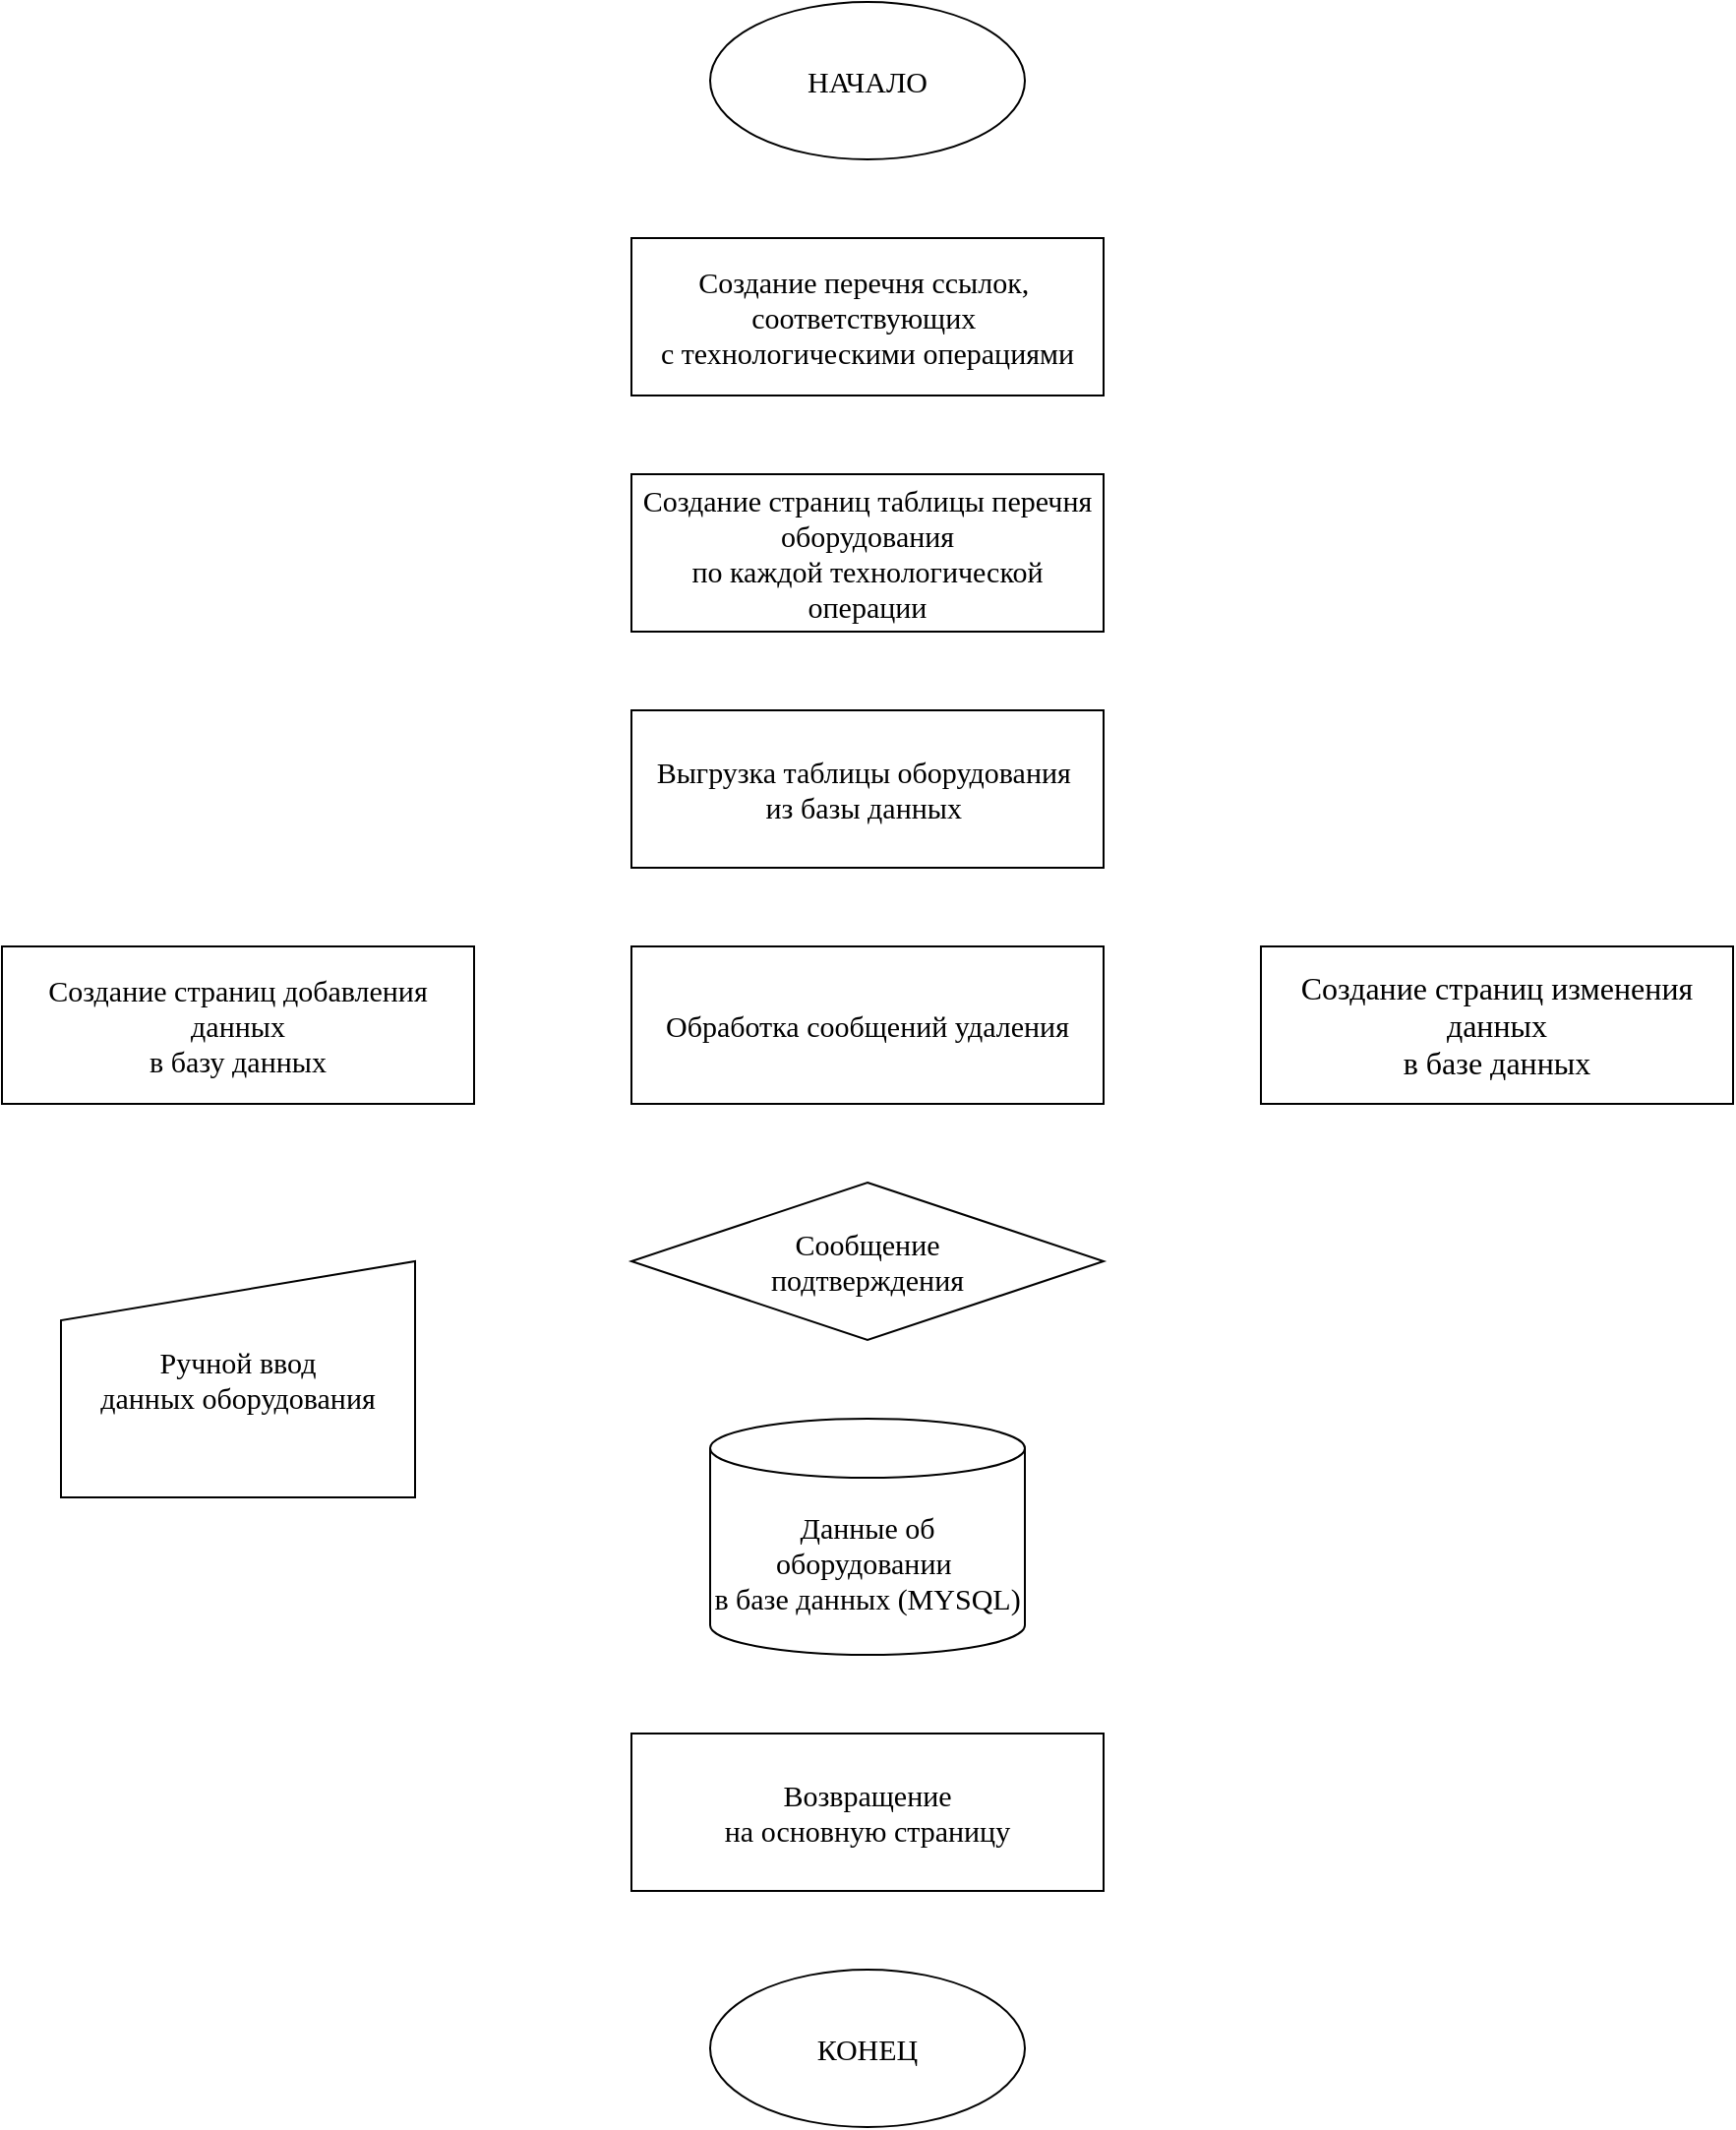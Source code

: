 <mxfile version="21.1.5" type="github">
  <diagram name="Page-1" id="qFZczR5B3UI8Jo8uHC8d">
    <mxGraphModel dx="1912" dy="985" grid="1" gridSize="10" guides="1" tooltips="1" connect="1" arrows="1" fold="1" page="1" pageScale="1" pageWidth="1654" pageHeight="2336" math="0" shadow="0">
      <root>
        <mxCell id="0" />
        <mxCell id="1" parent="0" />
        <mxCell id="hdSreOnBa91VfMqnHE0S-1" value="НАЧАЛО" style="ellipse;whiteSpace=wrap;html=1;fontSize=15;fontFamily=Tahoma;" vertex="1" parent="1">
          <mxGeometry x="640" y="40" width="160" height="80" as="geometry" />
        </mxCell>
        <mxCell id="hdSreOnBa91VfMqnHE0S-2" value="Создание перечня ссылок,&amp;nbsp;&lt;br style=&quot;font-size: 15px;&quot;&gt;соответствующих&amp;nbsp;&lt;br style=&quot;font-size: 15px;&quot;&gt;с технологическими операциями" style="rounded=0;whiteSpace=wrap;html=1;fontSize=15;fontFamily=Tahoma;" vertex="1" parent="1">
          <mxGeometry x="600" y="160" width="240" height="80" as="geometry" />
        </mxCell>
        <mxCell id="hdSreOnBa91VfMqnHE0S-3" value="Создание страниц таблицы перечня оборудования &lt;br style=&quot;font-size: 15px;&quot;&gt;по каждой технологической операции&lt;br style=&quot;font-size: 15px;&quot;&gt;" style="rounded=0;whiteSpace=wrap;html=1;fontSize=15;fontFamily=Tahoma;" vertex="1" parent="1">
          <mxGeometry x="600" y="280" width="240" height="80" as="geometry" />
        </mxCell>
        <mxCell id="hdSreOnBa91VfMqnHE0S-4" value="Выгрузка таблицы оборудования&amp;nbsp;&lt;br style=&quot;font-size: 15px;&quot;&gt;из базы данных&amp;nbsp;" style="rounded=0;whiteSpace=wrap;html=1;fontSize=15;fontFamily=Tahoma;" vertex="1" parent="1">
          <mxGeometry x="600" y="400" width="240" height="80" as="geometry" />
        </mxCell>
        <mxCell id="hdSreOnBa91VfMqnHE0S-5" value="Обработка сообщений удаления" style="rounded=0;whiteSpace=wrap;html=1;fontSize=15;fontFamily=Tahoma;" vertex="1" parent="1">
          <mxGeometry x="600" y="520" width="240" height="80" as="geometry" />
        </mxCell>
        <mxCell id="hdSreOnBa91VfMqnHE0S-6" value="Создание страниц добавления данных&lt;br style=&quot;font-size: 15px;&quot;&gt;в базу данных" style="rounded=0;whiteSpace=wrap;html=1;fontSize=15;fontFamily=Tahoma;" vertex="1" parent="1">
          <mxGeometry x="280" y="520" width="240" height="80" as="geometry" />
        </mxCell>
        <mxCell id="hdSreOnBa91VfMqnHE0S-7" value="Создание страниц изменения данных&lt;br style=&quot;font-size: 16px;&quot;&gt;в базе данных" style="rounded=0;whiteSpace=wrap;html=1;fontSize=16;fontFamily=Tahoma;" vertex="1" parent="1">
          <mxGeometry x="920" y="520" width="240" height="80" as="geometry" />
        </mxCell>
        <mxCell id="hdSreOnBa91VfMqnHE0S-8" value="Сообщение&lt;br style=&quot;font-size: 15px;&quot;&gt;подтверждения" style="rhombus;whiteSpace=wrap;html=1;fontSize=15;fontFamily=Tahoma;" vertex="1" parent="1">
          <mxGeometry x="600" y="640" width="240" height="80" as="geometry" />
        </mxCell>
        <mxCell id="hdSreOnBa91VfMqnHE0S-9" value="Данные об оборудовании&amp;nbsp;&lt;br style=&quot;font-size: 15px;&quot;&gt;в базе данных (MYSQL)" style="shape=cylinder3;whiteSpace=wrap;html=1;boundedLbl=1;backgroundOutline=1;size=15;fontSize=15;fontFamily=Tahoma;" vertex="1" parent="1">
          <mxGeometry x="640" y="760" width="160" height="120" as="geometry" />
        </mxCell>
        <mxCell id="hdSreOnBa91VfMqnHE0S-10" value="Возвращение &lt;br style=&quot;font-size: 15px;&quot;&gt;на основную страницу" style="rounded=0;whiteSpace=wrap;html=1;fontSize=15;fontFamily=Tahoma;" vertex="1" parent="1">
          <mxGeometry x="600" y="920" width="240" height="80" as="geometry" />
        </mxCell>
        <mxCell id="hdSreOnBa91VfMqnHE0S-11" value="КОНЕЦ" style="ellipse;whiteSpace=wrap;html=1;fontSize=15;fontFamily=Tahoma;" vertex="1" parent="1">
          <mxGeometry x="640" y="1040" width="160" height="80" as="geometry" />
        </mxCell>
        <mxCell id="hdSreOnBa91VfMqnHE0S-12" value="Ручной ввод&lt;br style=&quot;font-size: 15px;&quot;&gt;данных оборудования" style="shape=manualInput;whiteSpace=wrap;html=1;fontFamily=Tahoma;fontSize=15;" vertex="1" parent="1">
          <mxGeometry x="310" y="680" width="180" height="120" as="geometry" />
        </mxCell>
      </root>
    </mxGraphModel>
  </diagram>
</mxfile>
